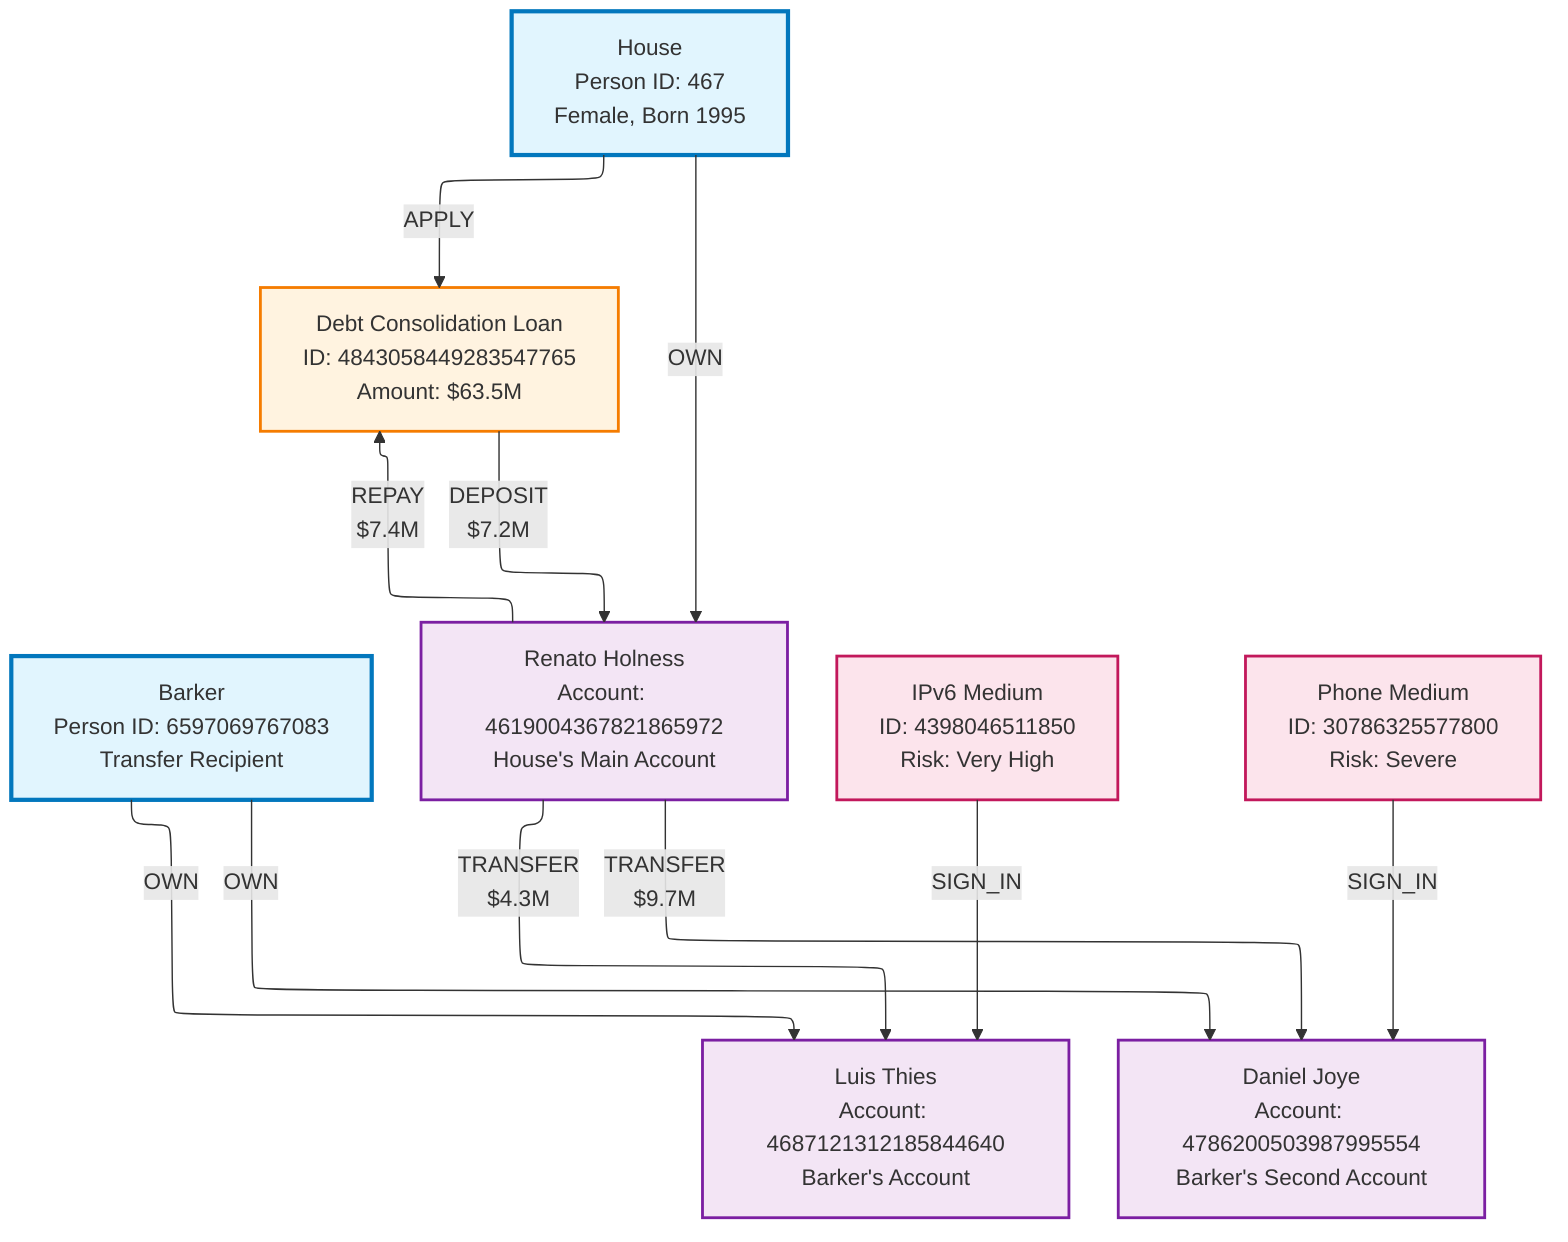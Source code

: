%%{ init: { 'flowchart': {'defaultRenderer': 'elk' } } }%%
graph TD
    %% Connected Financial Network - Real People and Entities
    HOUSE[House<br/>Person ID: 467<br/>Female, Born 1995]
    BARKER[Barker<br/>Person ID: 6597069767083<br/>Transfer Recipient]
    
    %% Real Accounts (fully connected)
    ACC1[Renato Holness<br/>Account: 4619004367821865972<br/>House's Main Account]
    ACC2[Luis Thies<br/>Account: 4687121312185844640<br/>Barker's Account]
    ACC3[Daniel Joye<br/>Account: 4786200503987995554<br/>Barker's Second Account]
    
    %% Real Loan and Mediums
    LOAN1[Debt Consolidation Loan<br/>ID: 4843058449283547765<br/>Amount: $63.5M]
    MEDIUM1[IPv6 Medium<br/>ID: 4398046511850<br/>Risk: Very High]
    MEDIUM2[Phone Medium<br/>ID: 30786325577800<br/>Risk: Severe]
    
    %% Validated Connected Relationships
    HOUSE -->|OWN| ACC1
    BARKER -->|OWN| ACC2
    BARKER -->|OWN| ACC3
    HOUSE -->|APPLY| LOAN1
    
    %% Financial Transaction Flow
    ACC1 -->|TRANSFER<br/>$4.3M| ACC2
    ACC1 -->|TRANSFER<br/>$9.7M| ACC3
    LOAN1 -->|DEPOSIT<br/>$7.2M| ACC1
    ACC1 -->|REPAY<br/>$7.4M| LOAN1
    
    %% Authentication Access
    MEDIUM1 -->|SIGN_IN| ACC2
    MEDIUM2 -->|SIGN_IN| ACC3
    
    %% Styling
    classDef person fill:#e1f5fe,stroke:#0277bd,stroke-width:3px
    classDef account fill:#f3e5f5,stroke:#7b1fa2,stroke-width:2px
    classDef loan fill:#fff3e0,stroke:#f57c00,stroke-width:2px
    classDef medium fill:#fce4ec,stroke:#c2185b,stroke-width:2px
    
    class HOUSE,BARKER person
    class ACC1,ACC2,ACC3 account
    class LOAN1 loan
    class MEDIUM1,MEDIUM2 medium